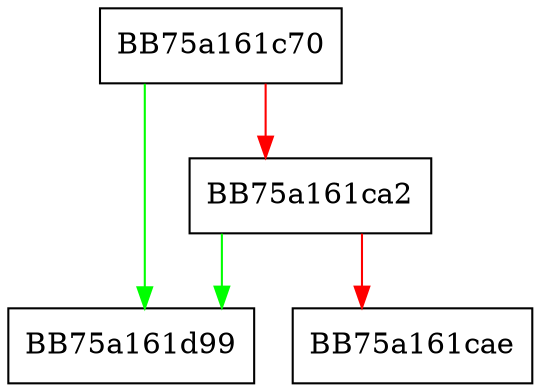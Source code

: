 digraph peexports___index {
  node [shape="box"];
  graph [splines=ortho];
  BB75a161c70 -> BB75a161d99 [color="green"];
  BB75a161c70 -> BB75a161ca2 [color="red"];
  BB75a161ca2 -> BB75a161d99 [color="green"];
  BB75a161ca2 -> BB75a161cae [color="red"];
}